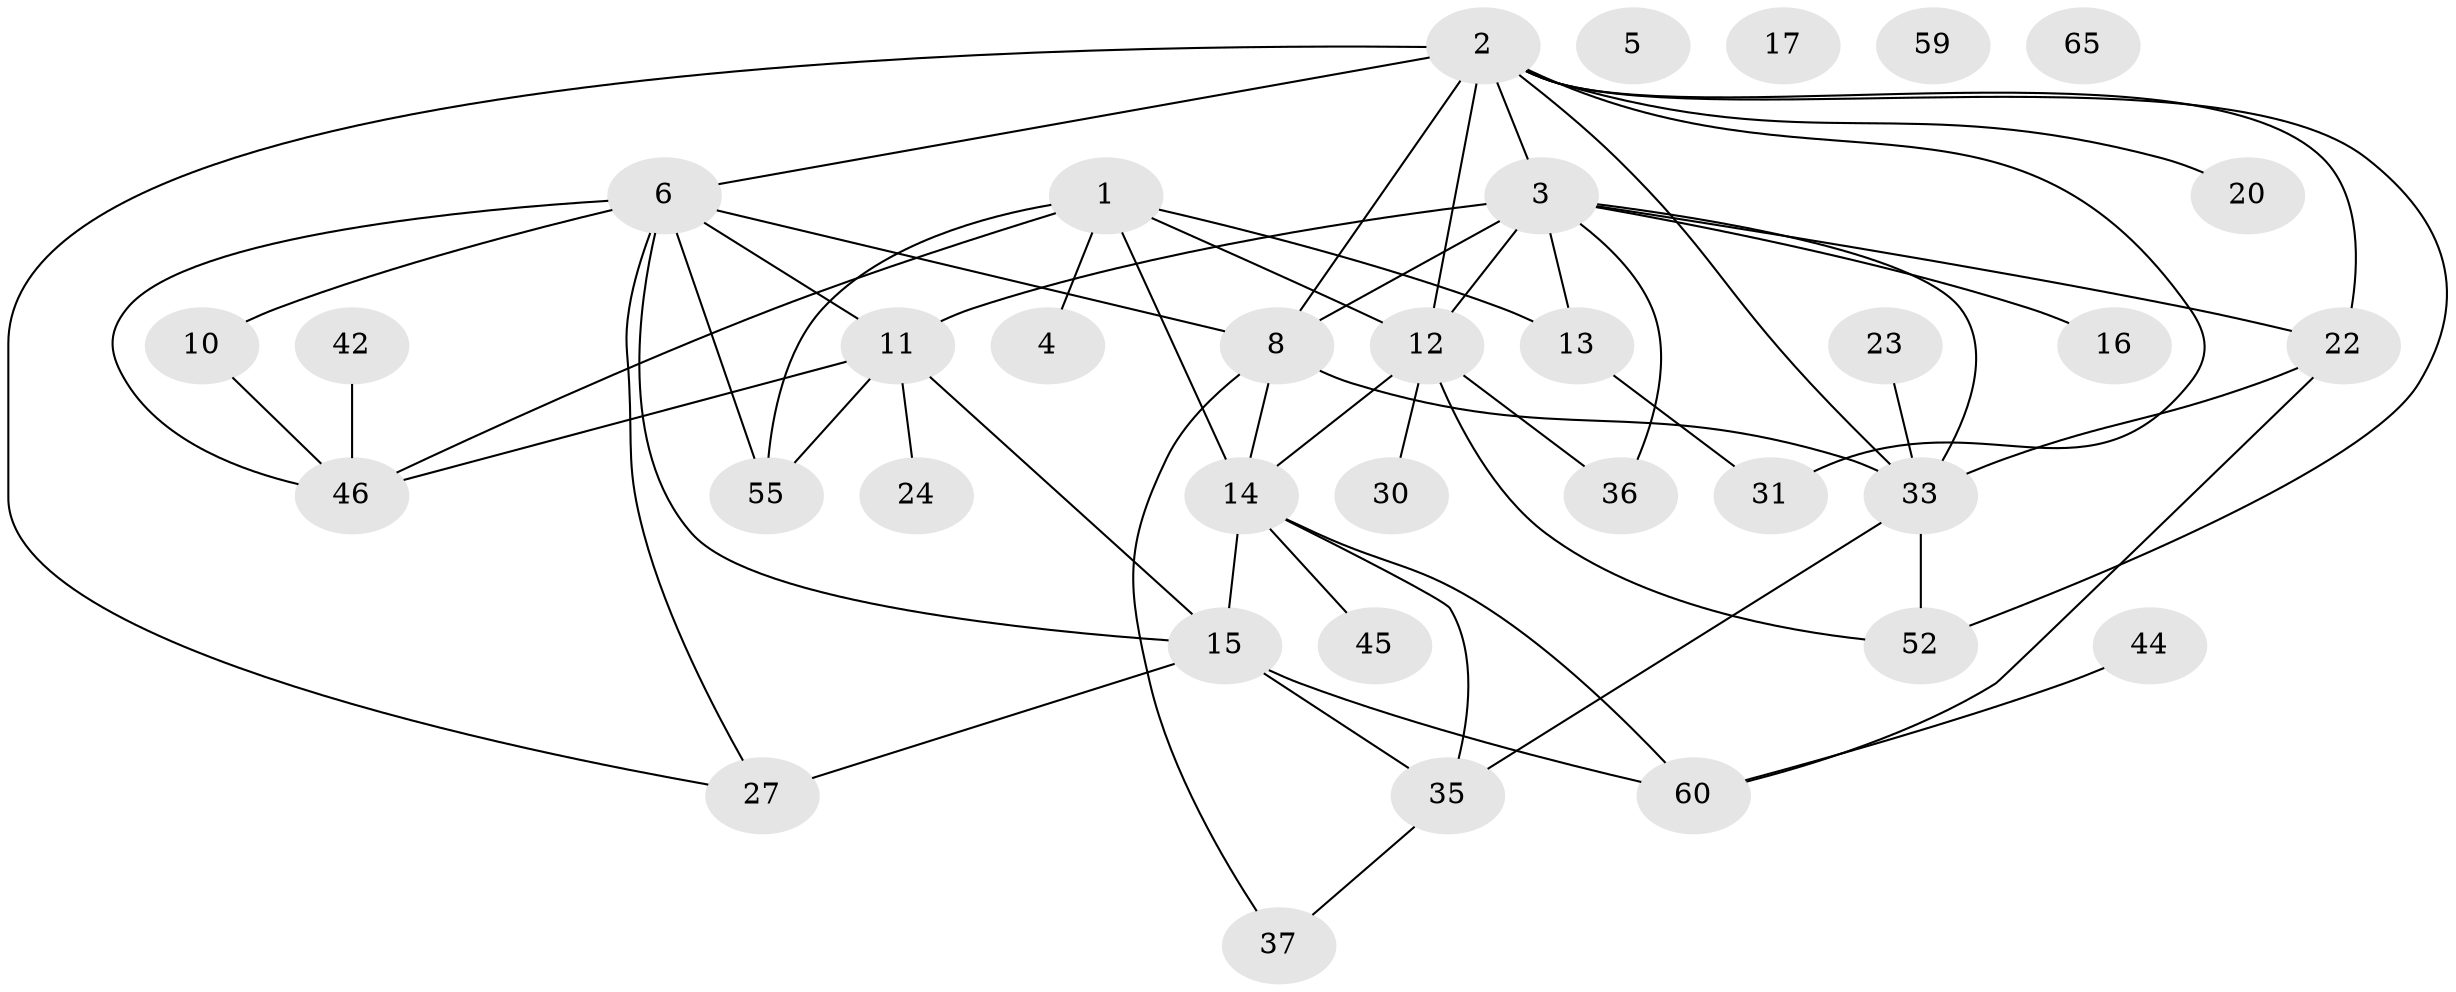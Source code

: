 // original degree distribution, {4: 0.14084507042253522, 1: 0.15492957746478872, 0: 0.056338028169014086, 5: 0.11267605633802817, 3: 0.30985915492957744, 2: 0.15492957746478872, 7: 0.014084507042253521, 6: 0.056338028169014086}
// Generated by graph-tools (version 1.1) at 2025/16/03/04/25 18:16:27]
// undirected, 35 vertices, 59 edges
graph export_dot {
graph [start="1"]
  node [color=gray90,style=filled];
  1 [super="+66+51"];
  2 [super="+18+53+9"];
  3 [super="+19+7"];
  4;
  5;
  6 [super="+29"];
  8 [super="+57"];
  10;
  11 [super="+47+49+40"];
  12 [super="+38+25"];
  13;
  14 [super="+32+70"];
  15 [super="+26+50"];
  16;
  17;
  20 [super="+21"];
  22;
  23;
  24;
  27 [super="+54"];
  30;
  31 [super="+34"];
  33 [super="+71+48"];
  35 [super="+39"];
  36;
  37 [super="+69"];
  42 [super="+68"];
  44;
  45;
  46 [super="+64"];
  52;
  55;
  59;
  60;
  65;
  1 -- 14;
  1 -- 4;
  1 -- 55;
  1 -- 12;
  1 -- 13;
  1 -- 46;
  2 -- 20;
  2 -- 52;
  2 -- 6 [weight=2];
  2 -- 22;
  2 -- 12 [weight=2];
  2 -- 33;
  2 -- 3;
  2 -- 8;
  2 -- 27;
  2 -- 31;
  3 -- 11 [weight=3];
  3 -- 16;
  3 -- 36;
  3 -- 33;
  3 -- 22;
  3 -- 8;
  3 -- 12;
  3 -- 13;
  6 -- 10 [weight=2];
  6 -- 27;
  6 -- 55;
  6 -- 8;
  6 -- 46;
  6 -- 15;
  6 -- 11;
  8 -- 37;
  8 -- 33 [weight=2];
  8 -- 14;
  10 -- 46;
  11 -- 24;
  11 -- 46;
  11 -- 55 [weight=2];
  11 -- 15;
  12 -- 52;
  12 -- 14;
  12 -- 36;
  12 -- 30;
  13 -- 31;
  14 -- 35;
  14 -- 45;
  14 -- 15 [weight=2];
  14 -- 60;
  15 -- 60;
  15 -- 27 [weight=2];
  15 -- 35;
  22 -- 60;
  22 -- 33 [weight=2];
  23 -- 33;
  33 -- 52;
  33 -- 35;
  35 -- 37;
  42 -- 46;
  44 -- 60;
}
